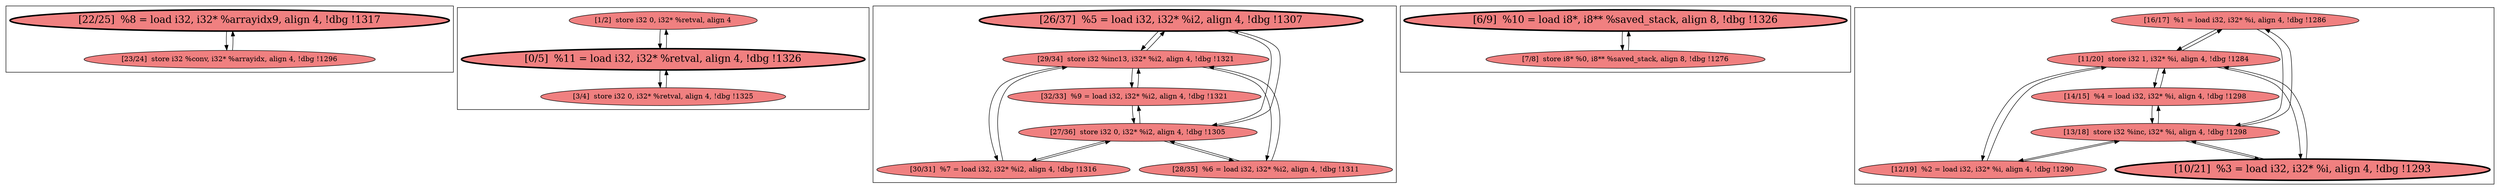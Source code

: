 
digraph G {





subgraph cluster4 {


node187 [penwidth=3.0,fontsize=20,fillcolor=lightcoral,label="[22/25]  %8 = load i32, i32* %arrayidx9, align 4, !dbg !1317",shape=ellipse,style=filled ]
node186 [fillcolor=lightcoral,label="[23/24]  store i32 %conv, i32* %arrayidx, align 4, !dbg !1296",shape=ellipse,style=filled ]

node186->node187 [ ]
node187->node186 [ ]


}

subgraph cluster3 {


node185 [fillcolor=lightcoral,label="[1/2]  store i32 0, i32* %retval, align 4",shape=ellipse,style=filled ]
node183 [fillcolor=lightcoral,label="[3/4]  store i32 0, i32* %retval, align 4, !dbg !1325",shape=ellipse,style=filled ]
node184 [penwidth=3.0,fontsize=20,fillcolor=lightcoral,label="[0/5]  %11 = load i32, i32* %retval, align 4, !dbg !1326",shape=ellipse,style=filled ]

node184->node183 [ ]
node183->node184 [ ]
node185->node184 [ ]
node184->node185 [ ]


}

subgraph cluster2 {


node181 [penwidth=3.0,fontsize=20,fillcolor=lightcoral,label="[26/37]  %5 = load i32, i32* %i2, align 4, !dbg !1307",shape=ellipse,style=filled ]
node180 [fillcolor=lightcoral,label="[28/35]  %6 = load i32, i32* %i2, align 4, !dbg !1311",shape=ellipse,style=filled ]
node179 [fillcolor=lightcoral,label="[29/34]  store i32 %inc13, i32* %i2, align 4, !dbg !1321",shape=ellipse,style=filled ]
node182 [fillcolor=lightcoral,label="[27/36]  store i32 0, i32* %i2, align 4, !dbg !1305",shape=ellipse,style=filled ]
node177 [fillcolor=lightcoral,label="[30/31]  %7 = load i32, i32* %i2, align 4, !dbg !1316",shape=ellipse,style=filled ]
node178 [fillcolor=lightcoral,label="[32/33]  %9 = load i32, i32* %i2, align 4, !dbg !1321",shape=ellipse,style=filled ]

node178->node182 [ ]
node182->node178 [ ]
node179->node177 [ ]
node178->node179 [ ]
node177->node179 [ ]
node182->node177 [ ]
node177->node182 [ ]
node179->node180 [ ]
node180->node179 [ ]
node179->node178 [ ]
node180->node182 [ ]
node182->node180 [ ]
node181->node179 [ ]
node179->node181 [ ]
node182->node181 [ ]
node181->node182 [ ]


}

subgraph cluster0 {


node170 [penwidth=3.0,fontsize=20,fillcolor=lightcoral,label="[6/9]  %10 = load i8*, i8** %saved_stack, align 8, !dbg !1326",shape=ellipse,style=filled ]
node169 [fillcolor=lightcoral,label="[7/8]  store i8* %0, i8** %saved_stack, align 8, !dbg !1276",shape=ellipse,style=filled ]

node169->node170 [ ]
node170->node169 [ ]


}

subgraph cluster1 {


node175 [fillcolor=lightcoral,label="[16/17]  %1 = load i32, i32* %i, align 4, !dbg !1286",shape=ellipse,style=filled ]
node176 [fillcolor=lightcoral,label="[11/20]  store i32 1, i32* %i, align 4, !dbg !1284",shape=ellipse,style=filled ]
node174 [penwidth=3.0,fontsize=20,fillcolor=lightcoral,label="[10/21]  %3 = load i32, i32* %i, align 4, !dbg !1293",shape=ellipse,style=filled ]
node173 [fillcolor=lightcoral,label="[12/19]  %2 = load i32, i32* %i, align 4, !dbg !1290",shape=ellipse,style=filled ]
node171 [fillcolor=lightcoral,label="[13/18]  store i32 %inc, i32* %i, align 4, !dbg !1298",shape=ellipse,style=filled ]
node172 [fillcolor=lightcoral,label="[14/15]  %4 = load i32, i32* %i, align 4, !dbg !1298",shape=ellipse,style=filled ]

node171->node175 [ ]
node175->node171 [ ]
node176->node172 [ ]
node174->node171 [ ]
node171->node172 [ ]
node171->node174 [ ]
node174->node176 [ ]
node176->node174 [ ]
node176->node175 [ ]
node176->node173 [ ]
node173->node176 [ ]
node172->node176 [ ]
node172->node171 [ ]
node175->node176 [ ]
node173->node171 [ ]
node171->node173 [ ]


}

}
